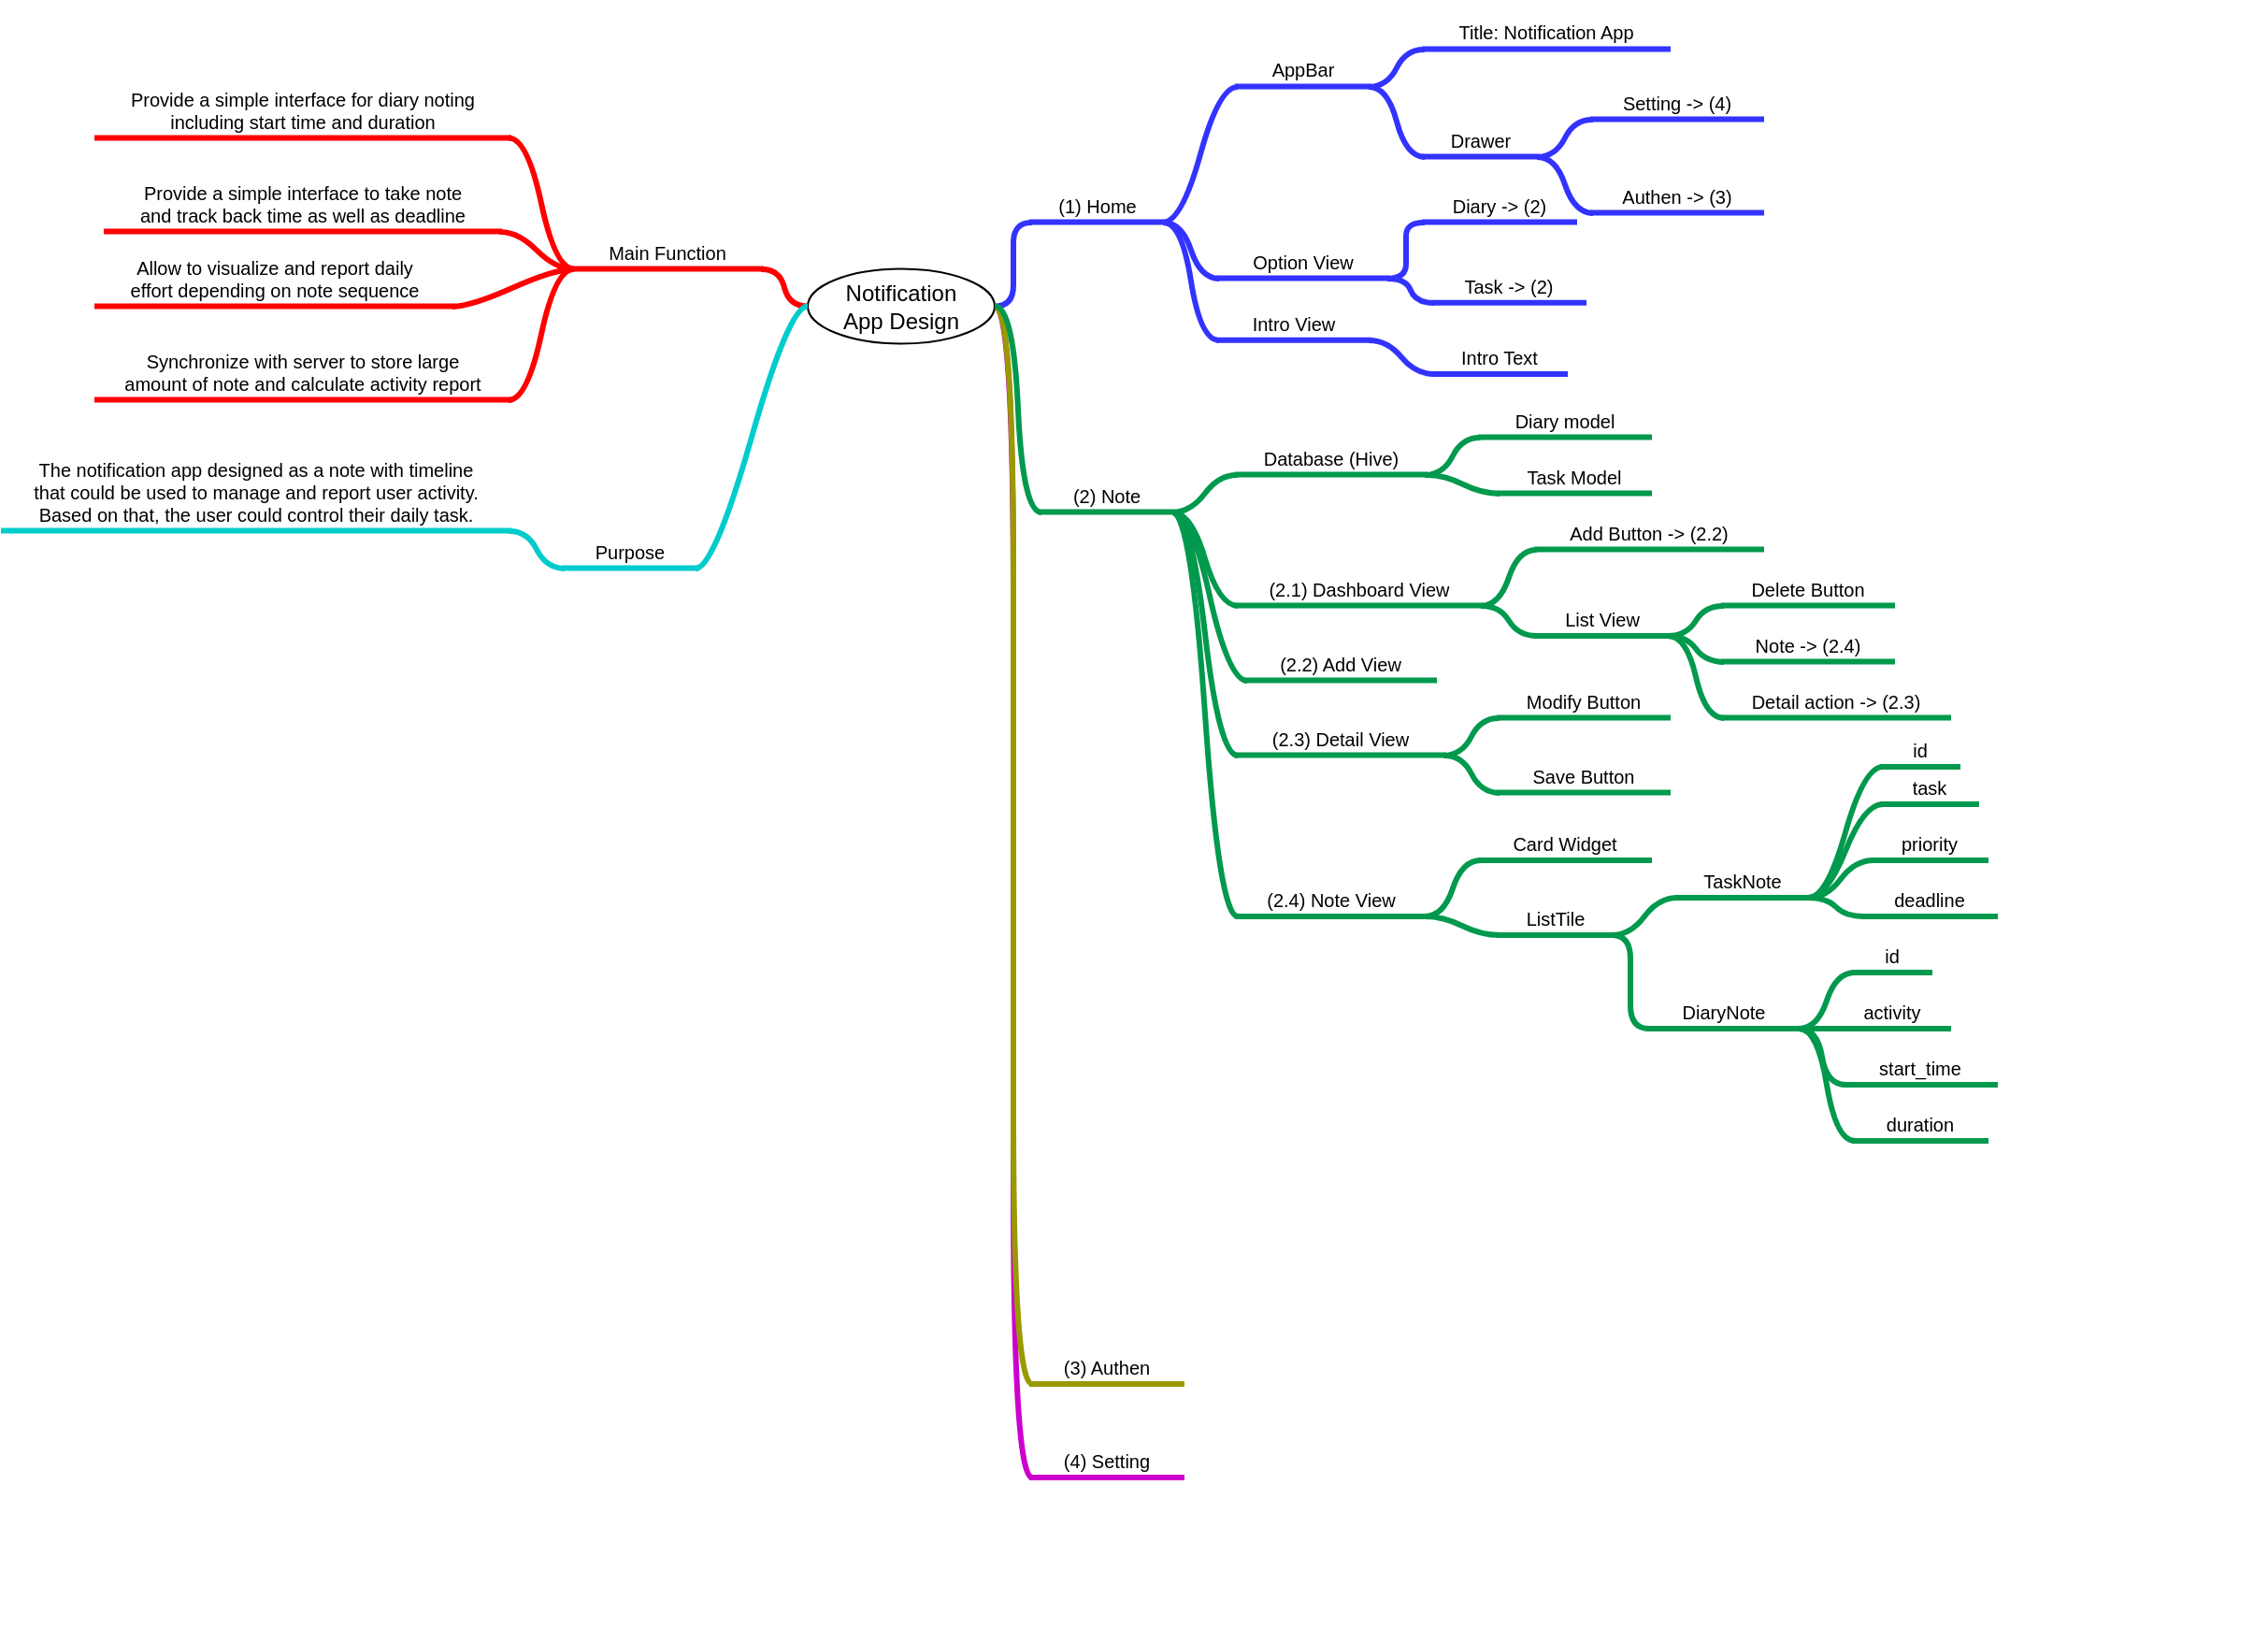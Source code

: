 <mxfile version="15.9.4" type="device"><diagram id="jafruEy2cWEynG47rGuz" name="Page-1"><mxGraphModel dx="1601" dy="419" grid="1" gridSize="10" guides="1" tooltips="1" connect="1" arrows="1" fold="1" page="1" pageScale="1" pageWidth="850" pageHeight="1100" math="0" shadow="0"><root><mxCell id="0"/><mxCell id="1" parent="0"/><mxCell id="6pMxNf5tVf57KtZsU197-1" value="" style="swimlane;startSize=0;horizontal=1;containerType=tree;strokeColor=none;" parent="1" vertex="1"><mxGeometry x="-30" y="140" width="1140" height="870" as="geometry"><mxRectangle x="-30" y="120" width="50" height="40" as="alternateBounds"/></mxGeometry></mxCell><mxCell id="6pMxNf5tVf57KtZsU197-5" value="" style="edgeStyle=entityRelationEdgeStyle;startArrow=none;endArrow=none;segment=10;curved=1;rounded=0;fillColor=#f8cecc;strokeColor=#FF0000;strokeWidth=3;" parent="6pMxNf5tVf57KtZsU197-1" source="6pMxNf5tVf57KtZsU197-6" target="6pMxNf5tVf57KtZsU197-10" edge="1"><mxGeometry relative="1" as="geometry"/></mxCell><mxCell id="6pMxNf5tVf57KtZsU197-6" value="&lt;div&gt;Notification&lt;/div&gt;&lt;div&gt;App Design&lt;br&gt;&lt;/div&gt;" style="ellipse;whiteSpace=wrap;html=1;align=center;treeFolding=1;treeMoving=1;newEdgeStyle={&quot;edgeStyle&quot;:&quot;entityRelationEdgeStyle&quot;,&quot;startArrow&quot;:&quot;none&quot;,&quot;endArrow&quot;:&quot;none&quot;,&quot;segment&quot;:10,&quot;curved&quot;:1};strokeWidth=1;" parent="6pMxNf5tVf57KtZsU197-1" vertex="1"><mxGeometry x="360" y="143.75" width="100" height="40" as="geometry"/></mxCell><mxCell id="6pMxNf5tVf57KtZsU197-10" value="Main Function" style="whiteSpace=wrap;html=1;shape=partialRectangle;top=0;left=0;bottom=1;right=0;points=[[0,1],[1,1]];align=center;verticalAlign=bottom;routingCenterY=0.5;snapToPoint=1;autosize=1;treeFolding=1;treeMoving=1;newEdgeStyle={&quot;edgeStyle&quot;:&quot;entityRelationEdgeStyle&quot;,&quot;startArrow&quot;:&quot;none&quot;,&quot;endArrow&quot;:&quot;none&quot;,&quot;segment&quot;:10,&quot;curved&quot;:1};strokeColor=#FF0000;strokeWidth=3;fontSize=10;" parent="6pMxNf5tVf57KtZsU197-1" vertex="1"><mxGeometry x="235" y="123.75" width="100" height="20" as="geometry"/></mxCell><mxCell id="6pMxNf5tVf57KtZsU197-17" value="&lt;div style=&quot;font-size: 10px;&quot;&gt;Provide a simple interface for diary noting&lt;/div&gt;&lt;div style=&quot;font-size: 10px;&quot;&gt;including start time and duration&lt;/div&gt;" style="whiteSpace=wrap;html=1;shape=partialRectangle;top=0;left=0;bottom=1;right=0;points=[[0,1],[1,1]];align=center;verticalAlign=bottom;routingCenterY=0.5;snapToPoint=1;recursiveResize=0;autosize=1;treeFolding=1;treeMoving=1;newEdgeStyle={&quot;edgeStyle&quot;:&quot;entityRelationEdgeStyle&quot;,&quot;startArrow&quot;:&quot;none&quot;,&quot;endArrow&quot;:&quot;none&quot;,&quot;segment&quot;:10,&quot;curved&quot;:1};direction=east;strokeColor=#FF0000;strokeWidth=3;fontSize=10;" parent="6pMxNf5tVf57KtZsU197-1" vertex="1"><mxGeometry x="-20" y="43.75" width="220" height="30" as="geometry"/></mxCell><mxCell id="6pMxNf5tVf57KtZsU197-18" value="" style="edgeStyle=entityRelationEdgeStyle;startArrow=none;endArrow=none;segment=10;curved=1;rounded=0;entryX=1;entryY=1;entryDx=0;entryDy=0;exitX=0;exitY=1;exitDx=0;exitDy=0;strokeColor=#FF0000;strokeWidth=3;fontSize=10;" parent="6pMxNf5tVf57KtZsU197-1" source="6pMxNf5tVf57KtZsU197-10" target="6pMxNf5tVf57KtZsU197-17" edge="1"><mxGeometry relative="1" as="geometry"><mxPoint x="95" y="113.75" as="sourcePoint"/></mxGeometry></mxCell><mxCell id="6pMxNf5tVf57KtZsU197-19" value="&lt;div style=&quot;font-size: 10px;&quot;&gt;Provide a simple interface to take note&lt;/div&gt;&lt;div style=&quot;font-size: 10px;&quot;&gt;and track back time as well as deadline&lt;br style=&quot;font-size: 10px;&quot;&gt;&lt;/div&gt;" style="whiteSpace=wrap;html=1;shape=partialRectangle;top=0;left=0;bottom=1;right=0;points=[[0,1],[1,1]];align=center;verticalAlign=bottom;routingCenterY=0.5;snapToPoint=1;recursiveResize=0;autosize=1;treeFolding=1;treeMoving=1;newEdgeStyle={&quot;edgeStyle&quot;:&quot;entityRelationEdgeStyle&quot;,&quot;startArrow&quot;:&quot;none&quot;,&quot;endArrow&quot;:&quot;none&quot;,&quot;segment&quot;:10,&quot;curved&quot;:1};direction=east;strokeColor=#FF0000;strokeWidth=3;fontSize=10;" parent="6pMxNf5tVf57KtZsU197-1" vertex="1"><mxGeometry x="-15" y="93.75" width="210" height="30" as="geometry"/></mxCell><mxCell id="6pMxNf5tVf57KtZsU197-21" value="" style="edgeStyle=entityRelationEdgeStyle;startArrow=none;endArrow=none;segment=10;curved=1;rounded=0;strokeColor=#FF0000;strokeWidth=3;fontSize=10;" parent="6pMxNf5tVf57KtZsU197-1" source="6pMxNf5tVf57KtZsU197-10" target="6pMxNf5tVf57KtZsU197-19" edge="1"><mxGeometry relative="1" as="geometry"><mxPoint x="246" y="149.75" as="sourcePoint"/><mxPoint x="215" y="103.75" as="targetPoint"/></mxGeometry></mxCell><mxCell id="6pMxNf5tVf57KtZsU197-26" value="&lt;div style=&quot;font-size: 10px;&quot;&gt;Allow to visualize and report daily&lt;/div&gt;&lt;div style=&quot;font-size: 10px;&quot;&gt;effort depending on note sequence&lt;/div&gt;" style="whiteSpace=wrap;html=1;shape=partialRectangle;top=0;left=0;bottom=1;right=0;points=[[0,1],[1,1]];align=center;verticalAlign=bottom;routingCenterY=0.5;snapToPoint=1;recursiveResize=0;autosize=1;treeFolding=1;treeMoving=1;newEdgeStyle={&quot;edgeStyle&quot;:&quot;entityRelationEdgeStyle&quot;,&quot;startArrow&quot;:&quot;none&quot;,&quot;endArrow&quot;:&quot;none&quot;,&quot;segment&quot;:10,&quot;curved&quot;:1};strokeColor=#FF0000;strokeWidth=3;fontSize=10;" parent="6pMxNf5tVf57KtZsU197-1" vertex="1"><mxGeometry x="-20" y="133.75" width="190" height="30" as="geometry"/></mxCell><mxCell id="6pMxNf5tVf57KtZsU197-27" value="" style="edgeStyle=entityRelationEdgeStyle;startArrow=none;endArrow=none;segment=10;curved=1;rounded=0;strokeColor=#FF0000;strokeWidth=3;fontSize=10;" parent="6pMxNf5tVf57KtZsU197-1" source="6pMxNf5tVf57KtZsU197-10" target="6pMxNf5tVf57KtZsU197-26" edge="1"><mxGeometry relative="1" as="geometry"><mxPoint x="-75" y="263.75" as="sourcePoint"/></mxGeometry></mxCell><mxCell id="6pMxNf5tVf57KtZsU197-28" value="&lt;div style=&quot;font-size: 10px;&quot;&gt;Synchronize with server to store large&lt;/div&gt;&lt;div style=&quot;font-size: 10px;&quot;&gt;amount of note and calculate activity report&lt;/div&gt;" style="whiteSpace=wrap;html=1;shape=partialRectangle;top=0;left=0;bottom=1;right=0;points=[[0,1],[1,1]];align=center;verticalAlign=bottom;routingCenterY=0.5;snapToPoint=1;recursiveResize=0;autosize=1;treeFolding=1;treeMoving=1;newEdgeStyle={&quot;edgeStyle&quot;:&quot;entityRelationEdgeStyle&quot;,&quot;startArrow&quot;:&quot;none&quot;,&quot;endArrow&quot;:&quot;none&quot;,&quot;segment&quot;:10,&quot;curved&quot;:1};strokeColor=#FF0000;strokeWidth=3;fontSize=10;" parent="6pMxNf5tVf57KtZsU197-1" vertex="1"><mxGeometry x="-20" y="183.75" width="220" height="30" as="geometry"/></mxCell><mxCell id="6pMxNf5tVf57KtZsU197-29" value="" style="edgeStyle=entityRelationEdgeStyle;startArrow=none;endArrow=none;segment=10;curved=1;rounded=0;strokeColor=#FF0000;strokeWidth=3;fontSize=10;" parent="6pMxNf5tVf57KtZsU197-1" source="6pMxNf5tVf57KtZsU197-10" target="6pMxNf5tVf57KtZsU197-28" edge="1"><mxGeometry relative="1" as="geometry"><mxPoint x="256" y="153.75" as="sourcePoint"/></mxGeometry></mxCell><mxCell id="6pMxNf5tVf57KtZsU197-30" value="Purpose" style="whiteSpace=wrap;html=1;shape=partialRectangle;top=0;left=0;bottom=1;right=0;points=[[0,1],[1,1]];fillColor=none;align=center;verticalAlign=bottom;routingCenterY=0.5;snapToPoint=1;recursiveResize=0;autosize=1;treeFolding=1;treeMoving=1;newEdgeStyle={&quot;edgeStyle&quot;:&quot;entityRelationEdgeStyle&quot;,&quot;startArrow&quot;:&quot;none&quot;,&quot;endArrow&quot;:&quot;none&quot;,&quot;segment&quot;:10,&quot;curved&quot;:1};fontSize=10;strokeColor=#00CCCC;strokeWidth=3;" parent="6pMxNf5tVf57KtZsU197-1" vertex="1"><mxGeometry x="230" y="283.75" width="70" height="20" as="geometry"/></mxCell><mxCell id="6pMxNf5tVf57KtZsU197-31" value="" style="edgeStyle=entityRelationEdgeStyle;startArrow=none;endArrow=none;segment=10;curved=1;rounded=0;fontSize=10;strokeColor=#00CCCC;strokeWidth=3;" parent="6pMxNf5tVf57KtZsU197-1" source="6pMxNf5tVf57KtZsU197-6" target="6pMxNf5tVf57KtZsU197-30" edge="1"><mxGeometry relative="1" as="geometry"><mxPoint x="195" y="283.75" as="sourcePoint"/></mxGeometry></mxCell><mxCell id="6pMxNf5tVf57KtZsU197-32" value="&lt;div&gt;The notification app designed as a note with timeline&lt;/div&gt;&lt;div&gt;that could be used to manage and report user activity.&lt;/div&gt;&lt;div&gt;Based on that, the user could control their daily task.&lt;/div&gt;" style="whiteSpace=wrap;html=1;shape=partialRectangle;top=0;left=0;bottom=1;right=0;points=[[0,1],[1,1]];fillColor=none;align=center;verticalAlign=bottom;routingCenterY=0.5;snapToPoint=1;recursiveResize=0;autosize=1;treeFolding=1;treeMoving=1;newEdgeStyle={&quot;edgeStyle&quot;:&quot;entityRelationEdgeStyle&quot;,&quot;startArrow&quot;:&quot;none&quot;,&quot;endArrow&quot;:&quot;none&quot;,&quot;segment&quot;:10,&quot;curved&quot;:1};fontSize=10;strokeColor=#00CCCC;strokeWidth=3;" parent="6pMxNf5tVf57KtZsU197-1" vertex="1"><mxGeometry x="-70" y="243.75" width="270" height="40" as="geometry"/></mxCell><mxCell id="6pMxNf5tVf57KtZsU197-33" value="" style="edgeStyle=entityRelationEdgeStyle;startArrow=none;endArrow=none;segment=10;curved=1;rounded=0;fontSize=10;strokeColor=#00CCCC;strokeWidth=3;" parent="6pMxNf5tVf57KtZsU197-1" source="6pMxNf5tVf57KtZsU197-30" target="6pMxNf5tVf57KtZsU197-32" edge="1"><mxGeometry relative="1" as="geometry"><mxPoint x="-10" y="303.75" as="sourcePoint"/></mxGeometry></mxCell><mxCell id="6pMxNf5tVf57KtZsU197-34" value="(1) Home" style="whiteSpace=wrap;html=1;shape=partialRectangle;top=0;left=0;bottom=1;right=0;points=[[0,1],[1,1]];fillColor=none;align=center;verticalAlign=bottom;routingCenterY=0.5;snapToPoint=1;recursiveResize=0;autosize=1;treeFolding=1;treeMoving=1;newEdgeStyle={&quot;edgeStyle&quot;:&quot;entityRelationEdgeStyle&quot;,&quot;startArrow&quot;:&quot;none&quot;,&quot;endArrow&quot;:&quot;none&quot;,&quot;segment&quot;:10,&quot;curved&quot;:1};fontSize=10;strokeColor=#3333FF;strokeWidth=3;" parent="6pMxNf5tVf57KtZsU197-1" vertex="1"><mxGeometry x="480" y="98.75" width="70" height="20" as="geometry"/></mxCell><mxCell id="6pMxNf5tVf57KtZsU197-35" value="" style="edgeStyle=entityRelationEdgeStyle;startArrow=none;endArrow=none;segment=10;curved=1;rounded=0;fontSize=10;strokeColor=#3333FF;strokeWidth=3;" parent="6pMxNf5tVf57KtZsU197-1" source="6pMxNf5tVf57KtZsU197-6" target="6pMxNf5tVf57KtZsU197-34" edge="1"><mxGeometry relative="1" as="geometry"><mxPoint x="490" y="143.75" as="sourcePoint"/></mxGeometry></mxCell><mxCell id="6pMxNf5tVf57KtZsU197-36" value="AppBar" style="whiteSpace=wrap;html=1;shape=partialRectangle;top=0;left=0;bottom=1;right=0;points=[[0,1],[1,1]];fillColor=none;align=center;verticalAlign=bottom;routingCenterY=0.5;snapToPoint=1;recursiveResize=0;autosize=1;treeFolding=1;treeMoving=1;newEdgeStyle={&quot;edgeStyle&quot;:&quot;entityRelationEdgeStyle&quot;,&quot;startArrow&quot;:&quot;none&quot;,&quot;endArrow&quot;:&quot;none&quot;,&quot;segment&quot;:10,&quot;curved&quot;:1};fontSize=10;strokeColor=#3333FF;strokeWidth=3;" parent="6pMxNf5tVf57KtZsU197-1" vertex="1"><mxGeometry x="590" y="26.25" width="70" height="20" as="geometry"/></mxCell><mxCell id="6pMxNf5tVf57KtZsU197-37" value="" style="edgeStyle=entityRelationEdgeStyle;startArrow=none;endArrow=none;segment=10;curved=1;rounded=0;fontSize=10;strokeColor=#3333FF;strokeWidth=3;" parent="6pMxNf5tVf57KtZsU197-1" source="6pMxNf5tVf57KtZsU197-34" target="6pMxNf5tVf57KtZsU197-36" edge="1"><mxGeometry relative="1" as="geometry"><mxPoint x="545" y="88.75" as="sourcePoint"/></mxGeometry></mxCell><mxCell id="6pMxNf5tVf57KtZsU197-38" value="Option View" style="whiteSpace=wrap;html=1;shape=partialRectangle;top=0;left=0;bottom=1;right=0;points=[[0,1],[1,1]];fillColor=none;align=center;verticalAlign=bottom;routingCenterY=0.5;snapToPoint=1;recursiveResize=0;autosize=1;treeFolding=1;treeMoving=1;newEdgeStyle={&quot;edgeStyle&quot;:&quot;entityRelationEdgeStyle&quot;,&quot;startArrow&quot;:&quot;none&quot;,&quot;endArrow&quot;:&quot;none&quot;,&quot;segment&quot;:10,&quot;curved&quot;:1};fontSize=10;strokeColor=#3333FF;strokeWidth=3;" parent="6pMxNf5tVf57KtZsU197-1" vertex="1"><mxGeometry x="580" y="128.75" width="90" height="20" as="geometry"/></mxCell><mxCell id="6pMxNf5tVf57KtZsU197-39" value="" style="edgeStyle=entityRelationEdgeStyle;startArrow=none;endArrow=none;segment=10;curved=1;rounded=0;fontSize=10;strokeColor=#3333FF;strokeWidth=3;" parent="6pMxNf5tVf57KtZsU197-1" source="6pMxNf5tVf57KtZsU197-34" target="6pMxNf5tVf57KtZsU197-38" edge="1"><mxGeometry relative="1" as="geometry"><mxPoint x="555" y="148.75" as="sourcePoint"/></mxGeometry></mxCell><mxCell id="6pMxNf5tVf57KtZsU197-40" value="Title: Notification App" style="whiteSpace=wrap;html=1;shape=partialRectangle;top=0;left=0;bottom=1;right=0;points=[[0,1],[1,1]];fillColor=none;align=center;verticalAlign=bottom;routingCenterY=0.5;snapToPoint=1;recursiveResize=0;autosize=1;treeFolding=1;treeMoving=1;newEdgeStyle={&quot;edgeStyle&quot;:&quot;entityRelationEdgeStyle&quot;,&quot;startArrow&quot;:&quot;none&quot;,&quot;endArrow&quot;:&quot;none&quot;,&quot;segment&quot;:10,&quot;curved&quot;:1};fontSize=10;strokeColor=#3333FF;strokeWidth=3;" parent="6pMxNf5tVf57KtZsU197-1" vertex="1"><mxGeometry x="690" y="6.25" width="130" height="20" as="geometry"/></mxCell><mxCell id="6pMxNf5tVf57KtZsU197-41" value="" style="edgeStyle=entityRelationEdgeStyle;startArrow=none;endArrow=none;segment=10;curved=1;rounded=0;fontSize=10;strokeColor=#3333FF;strokeWidth=3;" parent="6pMxNf5tVf57KtZsU197-1" source="6pMxNf5tVf57KtZsU197-36" target="6pMxNf5tVf57KtZsU197-40" edge="1"><mxGeometry relative="1" as="geometry"><mxPoint x="630" y="21.25" as="sourcePoint"/></mxGeometry></mxCell><mxCell id="6pMxNf5tVf57KtZsU197-42" value="Drawer" style="whiteSpace=wrap;html=1;shape=partialRectangle;top=0;left=0;bottom=1;right=0;points=[[0,1],[1,1]];fillColor=none;align=center;verticalAlign=bottom;routingCenterY=0.5;snapToPoint=1;recursiveResize=0;autosize=1;treeFolding=1;treeMoving=1;newEdgeStyle={&quot;edgeStyle&quot;:&quot;entityRelationEdgeStyle&quot;,&quot;startArrow&quot;:&quot;none&quot;,&quot;endArrow&quot;:&quot;none&quot;,&quot;segment&quot;:10,&quot;curved&quot;:1};fontSize=10;strokeColor=#3333FF;strokeWidth=3;" parent="6pMxNf5tVf57KtZsU197-1" vertex="1"><mxGeometry x="690" y="63.75" width="60" height="20" as="geometry"/></mxCell><mxCell id="6pMxNf5tVf57KtZsU197-43" value="" style="edgeStyle=entityRelationEdgeStyle;startArrow=none;endArrow=none;segment=10;curved=1;rounded=0;fontSize=10;strokeColor=#3333FF;strokeWidth=3;" parent="6pMxNf5tVf57KtZsU197-1" source="6pMxNf5tVf57KtZsU197-36" target="6pMxNf5tVf57KtZsU197-42" edge="1"><mxGeometry relative="1" as="geometry"><mxPoint x="700" y="101.25" as="sourcePoint"/></mxGeometry></mxCell><mxCell id="6pMxNf5tVf57KtZsU197-44" value="Setting -&amp;gt; (4)" style="whiteSpace=wrap;html=1;shape=partialRectangle;top=0;left=0;bottom=1;right=0;points=[[0,1],[1,1]];fillColor=none;align=center;verticalAlign=bottom;routingCenterY=0.5;snapToPoint=1;recursiveResize=0;autosize=1;treeFolding=1;treeMoving=1;newEdgeStyle={&quot;edgeStyle&quot;:&quot;entityRelationEdgeStyle&quot;,&quot;startArrow&quot;:&quot;none&quot;,&quot;endArrow&quot;:&quot;none&quot;,&quot;segment&quot;:10,&quot;curved&quot;:1};fontSize=10;strokeColor=#3333FF;strokeWidth=3;" parent="6pMxNf5tVf57KtZsU197-1" vertex="1"><mxGeometry x="780" y="43.75" width="90" height="20" as="geometry"/></mxCell><mxCell id="6pMxNf5tVf57KtZsU197-45" value="" style="edgeStyle=entityRelationEdgeStyle;startArrow=none;endArrow=none;segment=10;curved=1;rounded=0;fontSize=10;strokeColor=#3333FF;strokeWidth=3;" parent="6pMxNf5tVf57KtZsU197-1" source="6pMxNf5tVf57KtZsU197-42" target="6pMxNf5tVf57KtZsU197-44" edge="1"><mxGeometry relative="1" as="geometry"><mxPoint x="760" y="88.75" as="sourcePoint"/></mxGeometry></mxCell><mxCell id="6pMxNf5tVf57KtZsU197-46" value="Authen -&amp;gt; (3)" style="whiteSpace=wrap;html=1;shape=partialRectangle;top=0;left=0;bottom=1;right=0;points=[[0,1],[1,1]];fillColor=none;align=center;verticalAlign=bottom;routingCenterY=0.5;snapToPoint=1;recursiveResize=0;autosize=1;treeFolding=1;treeMoving=1;newEdgeStyle={&quot;edgeStyle&quot;:&quot;entityRelationEdgeStyle&quot;,&quot;startArrow&quot;:&quot;none&quot;,&quot;endArrow&quot;:&quot;none&quot;,&quot;segment&quot;:10,&quot;curved&quot;:1};fontSize=10;strokeColor=#3333FF;strokeWidth=3;" parent="6pMxNf5tVf57KtZsU197-1" vertex="1"><mxGeometry x="780" y="93.75" width="90" height="20" as="geometry"/></mxCell><mxCell id="6pMxNf5tVf57KtZsU197-47" value="" style="edgeStyle=entityRelationEdgeStyle;startArrow=none;endArrow=none;segment=10;curved=1;rounded=0;fontSize=10;strokeColor=#3333FF;strokeWidth=3;" parent="6pMxNf5tVf57KtZsU197-1" source="6pMxNf5tVf57KtZsU197-42" target="6pMxNf5tVf57KtZsU197-46" edge="1"><mxGeometry relative="1" as="geometry"><mxPoint x="740" y="143.75" as="sourcePoint"/></mxGeometry></mxCell><mxCell id="6pMxNf5tVf57KtZsU197-48" value="Diary -&amp;gt; (2)" style="whiteSpace=wrap;html=1;shape=partialRectangle;top=0;left=0;bottom=1;right=0;points=[[0,1],[1,1]];fillColor=none;align=center;verticalAlign=bottom;routingCenterY=0.5;snapToPoint=1;recursiveResize=0;autosize=1;treeFolding=1;treeMoving=1;newEdgeStyle={&quot;edgeStyle&quot;:&quot;entityRelationEdgeStyle&quot;,&quot;startArrow&quot;:&quot;none&quot;,&quot;endArrow&quot;:&quot;none&quot;,&quot;segment&quot;:10,&quot;curved&quot;:1};fontSize=10;strokeColor=#3333FF;strokeWidth=3;" parent="6pMxNf5tVf57KtZsU197-1" vertex="1"><mxGeometry x="690" y="98.75" width="80" height="20" as="geometry"/></mxCell><mxCell id="6pMxNf5tVf57KtZsU197-49" value="" style="edgeStyle=entityRelationEdgeStyle;startArrow=none;endArrow=none;segment=10;curved=1;rounded=0;fontSize=10;strokeColor=#3333FF;strokeWidth=3;" parent="6pMxNf5tVf57KtZsU197-1" source="6pMxNf5tVf57KtZsU197-38" target="6pMxNf5tVf57KtZsU197-48" edge="1"><mxGeometry relative="1" as="geometry"><mxPoint x="660" y="148.75" as="sourcePoint"/></mxGeometry></mxCell><mxCell id="6pMxNf5tVf57KtZsU197-50" value="Task -&amp;gt; (2)" style="whiteSpace=wrap;html=1;shape=partialRectangle;top=0;left=0;bottom=1;right=0;points=[[0,1],[1,1]];fillColor=none;align=center;verticalAlign=bottom;routingCenterY=0.5;snapToPoint=1;recursiveResize=0;autosize=1;treeFolding=1;treeMoving=1;newEdgeStyle={&quot;edgeStyle&quot;:&quot;entityRelationEdgeStyle&quot;,&quot;startArrow&quot;:&quot;none&quot;,&quot;endArrow&quot;:&quot;none&quot;,&quot;segment&quot;:10,&quot;curved&quot;:1};fontSize=10;strokeColor=#3333FF;strokeWidth=3;" parent="6pMxNf5tVf57KtZsU197-1" vertex="1"><mxGeometry x="695" y="141.88" width="80" height="20" as="geometry"/></mxCell><mxCell id="6pMxNf5tVf57KtZsU197-51" value="" style="edgeStyle=entityRelationEdgeStyle;startArrow=none;endArrow=none;segment=10;curved=1;rounded=0;fontSize=10;strokeColor=#3333FF;strokeWidth=3;" parent="6pMxNf5tVf57KtZsU197-1" source="6pMxNf5tVf57KtZsU197-38" target="6pMxNf5tVf57KtZsU197-50" edge="1"><mxGeometry relative="1" as="geometry"><mxPoint x="675" y="198.75" as="sourcePoint"/></mxGeometry></mxCell><mxCell id="6pMxNf5tVf57KtZsU197-52" value="(4) Setting" style="whiteSpace=wrap;html=1;shape=partialRectangle;top=0;left=0;bottom=1;right=0;points=[[0,1],[1,1]];fillColor=none;align=center;verticalAlign=bottom;routingCenterY=0.5;snapToPoint=1;recursiveResize=0;autosize=1;treeFolding=1;treeMoving=1;newEdgeStyle={&quot;edgeStyle&quot;:&quot;entityRelationEdgeStyle&quot;,&quot;startArrow&quot;:&quot;none&quot;,&quot;endArrow&quot;:&quot;none&quot;,&quot;segment&quot;:10,&quot;curved&quot;:1};fontSize=10;strokeColor=#CC00CC;strokeWidth=3;" parent="6pMxNf5tVf57KtZsU197-1" vertex="1"><mxGeometry x="480" y="770" width="80" height="20" as="geometry"/></mxCell><mxCell id="6pMxNf5tVf57KtZsU197-53" value="" style="edgeStyle=entityRelationEdgeStyle;startArrow=none;endArrow=none;segment=10;curved=1;rounded=0;fontSize=10;strokeColor=#CC00CC;strokeWidth=3;" parent="6pMxNf5tVf57KtZsU197-1" source="6pMxNf5tVf57KtZsU197-6" target="6pMxNf5tVf57KtZsU197-52" edge="1"><mxGeometry relative="1" as="geometry"><mxPoint x="470" y="333.75" as="sourcePoint"/></mxGeometry></mxCell><mxCell id="6pMxNf5tVf57KtZsU197-54" value="(3) Authen" style="whiteSpace=wrap;html=1;shape=partialRectangle;top=0;left=0;bottom=1;right=0;points=[[0,1],[1,1]];fillColor=none;align=center;verticalAlign=bottom;routingCenterY=0.5;snapToPoint=1;recursiveResize=0;autosize=1;treeFolding=1;treeMoving=1;newEdgeStyle={&quot;edgeStyle&quot;:&quot;entityRelationEdgeStyle&quot;,&quot;startArrow&quot;:&quot;none&quot;,&quot;endArrow&quot;:&quot;none&quot;,&quot;segment&quot;:10,&quot;curved&quot;:1};fontSize=10;strokeColor=#999900;strokeWidth=3;" parent="6pMxNf5tVf57KtZsU197-1" vertex="1"><mxGeometry x="480" y="720" width="80" height="20" as="geometry"/></mxCell><mxCell id="6pMxNf5tVf57KtZsU197-55" value="" style="edgeStyle=entityRelationEdgeStyle;startArrow=none;endArrow=none;segment=10;curved=1;rounded=0;fontSize=10;strokeColor=#999900;strokeWidth=3;" parent="6pMxNf5tVf57KtZsU197-1" source="6pMxNf5tVf57KtZsU197-6" target="6pMxNf5tVf57KtZsU197-54" edge="1"><mxGeometry relative="1" as="geometry"><mxPoint x="535" y="320" as="sourcePoint"/></mxGeometry></mxCell><mxCell id="6pMxNf5tVf57KtZsU197-56" value="(2) Note" style="whiteSpace=wrap;html=1;shape=partialRectangle;top=0;left=0;bottom=1;right=0;points=[[0,1],[1,1]];fillColor=none;align=center;verticalAlign=bottom;routingCenterY=0.5;snapToPoint=1;recursiveResize=0;autosize=1;treeFolding=1;treeMoving=1;newEdgeStyle={&quot;edgeStyle&quot;:&quot;entityRelationEdgeStyle&quot;,&quot;startArrow&quot;:&quot;none&quot;,&quot;endArrow&quot;:&quot;none&quot;,&quot;segment&quot;:10,&quot;curved&quot;:1};fontSize=10;strokeColor=#00994D;strokeWidth=3;" parent="6pMxNf5tVf57KtZsU197-1" vertex="1"><mxGeometry x="485" y="253.75" width="70" height="20" as="geometry"/></mxCell><mxCell id="6pMxNf5tVf57KtZsU197-57" value="" style="edgeStyle=entityRelationEdgeStyle;startArrow=none;endArrow=none;segment=10;curved=1;rounded=0;fontSize=10;strokeColor=#00994D;strokeWidth=3;" parent="6pMxNf5tVf57KtZsU197-1" source="6pMxNf5tVf57KtZsU197-6" target="6pMxNf5tVf57KtZsU197-56" edge="1"><mxGeometry relative="1" as="geometry"><mxPoint x="490" y="335" as="sourcePoint"/></mxGeometry></mxCell><mxCell id="WhH0aggbqYHI9GAnlsl5-1" value="Intro View" style="whiteSpace=wrap;html=1;shape=partialRectangle;top=0;left=0;bottom=1;right=0;points=[[0,1],[1,1]];fillColor=none;align=center;verticalAlign=bottom;routingCenterY=0.5;snapToPoint=1;recursiveResize=0;autosize=1;treeFolding=1;treeMoving=1;newEdgeStyle={&quot;edgeStyle&quot;:&quot;entityRelationEdgeStyle&quot;,&quot;startArrow&quot;:&quot;none&quot;,&quot;endArrow&quot;:&quot;none&quot;,&quot;segment&quot;:10,&quot;curved&quot;:1};strokeColor=#3333FF;strokeWidth=3;fontSize=10;" parent="6pMxNf5tVf57KtZsU197-1" vertex="1"><mxGeometry x="580" y="161.88" width="80" height="20" as="geometry"/></mxCell><mxCell id="WhH0aggbqYHI9GAnlsl5-2" value="" style="edgeStyle=entityRelationEdgeStyle;startArrow=none;endArrow=none;segment=10;curved=1;rounded=0;strokeColor=#3333FF;strokeWidth=3;" parent="6pMxNf5tVf57KtZsU197-1" source="6pMxNf5tVf57KtZsU197-34" target="WhH0aggbqYHI9GAnlsl5-1" edge="1"><mxGeometry relative="1" as="geometry"><mxPoint x="590" y="240" as="sourcePoint"/></mxGeometry></mxCell><mxCell id="WhH0aggbqYHI9GAnlsl5-3" value="Intro Text" style="whiteSpace=wrap;html=1;shape=partialRectangle;top=0;left=0;bottom=1;right=0;points=[[0,1],[1,1]];fillColor=none;align=center;verticalAlign=bottom;routingCenterY=0.5;snapToPoint=1;recursiveResize=0;autosize=1;treeFolding=1;treeMoving=1;newEdgeStyle={&quot;edgeStyle&quot;:&quot;entityRelationEdgeStyle&quot;,&quot;startArrow&quot;:&quot;none&quot;,&quot;endArrow&quot;:&quot;none&quot;,&quot;segment&quot;:10,&quot;curved&quot;:1};fontSize=10;strokeColor=#3333FF;strokeWidth=3;" parent="6pMxNf5tVf57KtZsU197-1" vertex="1"><mxGeometry x="695" y="180" width="70" height="20" as="geometry"/></mxCell><mxCell id="WhH0aggbqYHI9GAnlsl5-4" value="" style="edgeStyle=entityRelationEdgeStyle;startArrow=none;endArrow=none;segment=10;curved=1;rounded=0;fontSize=10;strokeColor=#3333FF;strokeWidth=3;" parent="6pMxNf5tVf57KtZsU197-1" source="WhH0aggbqYHI9GAnlsl5-1" target="WhH0aggbqYHI9GAnlsl5-3" edge="1"><mxGeometry relative="1" as="geometry"><mxPoint x="660" y="161.63" as="sourcePoint"/></mxGeometry></mxCell><mxCell id="WhH0aggbqYHI9GAnlsl5-5" value="Database (Hive)" style="whiteSpace=wrap;html=1;shape=partialRectangle;top=0;left=0;bottom=1;right=0;points=[[0,1],[1,1]];fillColor=none;align=center;verticalAlign=bottom;routingCenterY=0.5;snapToPoint=1;recursiveResize=0;autosize=1;treeFolding=1;treeMoving=1;newEdgeStyle={&quot;edgeStyle&quot;:&quot;entityRelationEdgeStyle&quot;,&quot;startArrow&quot;:&quot;none&quot;,&quot;endArrow&quot;:&quot;none&quot;,&quot;segment&quot;:10,&quot;curved&quot;:1};fontSize=10;strokeColor=#00994D;strokeWidth=3;" parent="6pMxNf5tVf57KtZsU197-1" vertex="1"><mxGeometry x="590" y="233.75" width="100" height="20" as="geometry"/></mxCell><mxCell id="WhH0aggbqYHI9GAnlsl5-6" value="" style="edgeStyle=entityRelationEdgeStyle;startArrow=none;endArrow=none;segment=10;curved=1;rounded=0;fontSize=10;strokeColor=#00994D;strokeWidth=3;" parent="6pMxNf5tVf57KtZsU197-1" source="6pMxNf5tVf57KtZsU197-56" target="WhH0aggbqYHI9GAnlsl5-5" edge="1"><mxGeometry relative="1" as="geometry"><mxPoint x="580" y="284" as="sourcePoint"/></mxGeometry></mxCell><mxCell id="WhH0aggbqYHI9GAnlsl5-7" value="Diary model" style="whiteSpace=wrap;html=1;shape=partialRectangle;top=0;left=0;bottom=1;right=0;points=[[0,1],[1,1]];fillColor=none;align=center;verticalAlign=bottom;routingCenterY=0.5;snapToPoint=1;recursiveResize=0;autosize=1;treeFolding=1;treeMoving=1;newEdgeStyle={&quot;edgeStyle&quot;:&quot;entityRelationEdgeStyle&quot;,&quot;startArrow&quot;:&quot;none&quot;,&quot;endArrow&quot;:&quot;none&quot;,&quot;segment&quot;:10,&quot;curved&quot;:1};fontSize=10;fontColor=#000000;strokeColor=#00994D;strokeWidth=3;" parent="6pMxNf5tVf57KtZsU197-1" vertex="1"><mxGeometry x="720" y="213.75" width="90" height="20" as="geometry"/></mxCell><mxCell id="WhH0aggbqYHI9GAnlsl5-8" value="" style="edgeStyle=entityRelationEdgeStyle;startArrow=none;endArrow=none;segment=10;curved=1;rounded=0;fontSize=10;fontColor=#00994D;strokeColor=#00994D;strokeWidth=3;" parent="6pMxNf5tVf57KtZsU197-1" source="WhH0aggbqYHI9GAnlsl5-5" target="WhH0aggbqYHI9GAnlsl5-7" edge="1"><mxGeometry relative="1" as="geometry"><mxPoint x="680" y="264" as="sourcePoint"/></mxGeometry></mxCell><mxCell id="WhH0aggbqYHI9GAnlsl5-9" value="Task Model" style="whiteSpace=wrap;html=1;shape=partialRectangle;top=0;left=0;bottom=1;right=0;points=[[0,1],[1,1]];fillColor=none;align=center;verticalAlign=bottom;routingCenterY=0.5;snapToPoint=1;recursiveResize=0;autosize=1;treeFolding=1;treeMoving=1;newEdgeStyle={&quot;edgeStyle&quot;:&quot;entityRelationEdgeStyle&quot;,&quot;startArrow&quot;:&quot;none&quot;,&quot;endArrow&quot;:&quot;none&quot;,&quot;segment&quot;:10,&quot;curved&quot;:1};fontSize=10;fontColor=#000000;strokeColor=#00994D;strokeWidth=3;" parent="6pMxNf5tVf57KtZsU197-1" vertex="1"><mxGeometry x="730" y="243.75" width="80" height="20" as="geometry"/></mxCell><mxCell id="WhH0aggbqYHI9GAnlsl5-10" value="" style="edgeStyle=entityRelationEdgeStyle;startArrow=none;endArrow=none;segment=10;curved=1;rounded=0;fontSize=10;fontColor=#000000;strokeColor=#00994D;strokeWidth=3;" parent="6pMxNf5tVf57KtZsU197-1" source="WhH0aggbqYHI9GAnlsl5-5" target="WhH0aggbqYHI9GAnlsl5-9" edge="1"><mxGeometry relative="1" as="geometry"><mxPoint x="675" y="314" as="sourcePoint"/></mxGeometry></mxCell><mxCell id="WhH0aggbqYHI9GAnlsl5-11" value="(2.1) Dashboard View" style="whiteSpace=wrap;html=1;shape=partialRectangle;top=0;left=0;bottom=1;right=0;points=[[0,1],[1,1]];fillColor=none;align=center;verticalAlign=bottom;routingCenterY=0.5;snapToPoint=1;recursiveResize=0;autosize=1;treeFolding=1;treeMoving=1;newEdgeStyle={&quot;edgeStyle&quot;:&quot;entityRelationEdgeStyle&quot;,&quot;startArrow&quot;:&quot;none&quot;,&quot;endArrow&quot;:&quot;none&quot;,&quot;segment&quot;:10,&quot;curved&quot;:1};fontSize=10;fontColor=#000000;strokeColor=#00994D;strokeWidth=3;" parent="6pMxNf5tVf57KtZsU197-1" vertex="1"><mxGeometry x="590" y="303.75" width="130" height="20" as="geometry"/></mxCell><mxCell id="WhH0aggbqYHI9GAnlsl5-12" value="" style="edgeStyle=entityRelationEdgeStyle;startArrow=none;endArrow=none;segment=10;curved=1;rounded=0;fontSize=10;fontColor=#000000;strokeColor=#00994D;strokeWidth=3;" parent="6pMxNf5tVf57KtZsU197-1" source="6pMxNf5tVf57KtZsU197-56" target="WhH0aggbqYHI9GAnlsl5-11" edge="1"><mxGeometry relative="1" as="geometry"><mxPoint x="580" y="335" as="sourcePoint"/></mxGeometry></mxCell><mxCell id="WhH0aggbqYHI9GAnlsl5-13" value="Add Button -&amp;gt; (2.2)" style="whiteSpace=wrap;html=1;shape=partialRectangle;top=0;left=0;bottom=1;right=0;points=[[0,1],[1,1]];fillColor=none;align=center;verticalAlign=bottom;routingCenterY=0.5;snapToPoint=1;recursiveResize=0;autosize=1;treeFolding=1;treeMoving=1;newEdgeStyle={&quot;edgeStyle&quot;:&quot;entityRelationEdgeStyle&quot;,&quot;startArrow&quot;:&quot;none&quot;,&quot;endArrow&quot;:&quot;none&quot;,&quot;segment&quot;:10,&quot;curved&quot;:1};fontSize=10;fontColor=#000000;strokeColor=#00994D;strokeWidth=3;" parent="6pMxNf5tVf57KtZsU197-1" vertex="1"><mxGeometry x="750" y="273.75" width="120" height="20" as="geometry"/></mxCell><mxCell id="WhH0aggbqYHI9GAnlsl5-14" value="" style="edgeStyle=entityRelationEdgeStyle;startArrow=none;endArrow=none;segment=10;curved=1;rounded=0;fontSize=10;fontColor=#000000;strokeColor=#00994D;strokeWidth=3;" parent="6pMxNf5tVf57KtZsU197-1" source="WhH0aggbqYHI9GAnlsl5-11" target="WhH0aggbqYHI9GAnlsl5-13" edge="1"><mxGeometry relative="1" as="geometry"><mxPoint x="710" y="324" as="sourcePoint"/></mxGeometry></mxCell><mxCell id="WhH0aggbqYHI9GAnlsl5-15" value="Delete Button" style="whiteSpace=wrap;html=1;shape=partialRectangle;top=0;left=0;bottom=1;right=0;points=[[0,1],[1,1]];fillColor=none;align=center;verticalAlign=bottom;routingCenterY=0.5;snapToPoint=1;recursiveResize=0;autosize=1;treeFolding=1;treeMoving=1;newEdgeStyle={&quot;edgeStyle&quot;:&quot;entityRelationEdgeStyle&quot;,&quot;startArrow&quot;:&quot;none&quot;,&quot;endArrow&quot;:&quot;none&quot;,&quot;segment&quot;:10,&quot;curved&quot;:1};fontSize=10;fontColor=#000000;strokeColor=#00994D;strokeWidth=3;" parent="6pMxNf5tVf57KtZsU197-1" vertex="1"><mxGeometry x="850" y="303.75" width="90" height="20" as="geometry"/></mxCell><mxCell id="WhH0aggbqYHI9GAnlsl5-16" value="" style="edgeStyle=entityRelationEdgeStyle;startArrow=none;endArrow=none;segment=10;curved=1;rounded=0;fontSize=10;fontColor=#000000;strokeColor=#00994D;strokeWidth=3;" parent="6pMxNf5tVf57KtZsU197-1" source="WhH0aggbqYHI9GAnlsl5-21" target="WhH0aggbqYHI9GAnlsl5-15" edge="1"><mxGeometry relative="1" as="geometry"><mxPoint x="730" y="380" as="sourcePoint"/></mxGeometry></mxCell><mxCell id="WhH0aggbqYHI9GAnlsl5-17" value="&lt;div&gt;(2.2) Add View&lt;/div&gt;" style="whiteSpace=wrap;html=1;shape=partialRectangle;top=0;left=0;bottom=1;right=0;points=[[0,1],[1,1]];fillColor=none;align=center;verticalAlign=bottom;routingCenterY=0.5;snapToPoint=1;recursiveResize=0;autosize=1;treeFolding=1;treeMoving=1;newEdgeStyle={&quot;edgeStyle&quot;:&quot;entityRelationEdgeStyle&quot;,&quot;startArrow&quot;:&quot;none&quot;,&quot;endArrow&quot;:&quot;none&quot;,&quot;segment&quot;:10,&quot;curved&quot;:1};fontSize=10;fontColor=#000000;strokeColor=#00994D;strokeWidth=3;" parent="6pMxNf5tVf57KtZsU197-1" vertex="1"><mxGeometry x="595" y="343.75" width="100" height="20" as="geometry"/></mxCell><mxCell id="WhH0aggbqYHI9GAnlsl5-18" value="" style="edgeStyle=entityRelationEdgeStyle;startArrow=none;endArrow=none;segment=10;curved=1;rounded=0;fontSize=10;fontColor=#000000;strokeColor=#00994D;strokeWidth=3;" parent="6pMxNf5tVf57KtZsU197-1" source="6pMxNf5tVf57KtZsU197-56" target="WhH0aggbqYHI9GAnlsl5-17" edge="1"><mxGeometry relative="1" as="geometry"><mxPoint x="550" y="390" as="sourcePoint"/></mxGeometry></mxCell><mxCell id="WhH0aggbqYHI9GAnlsl5-21" value="List View" style="whiteSpace=wrap;html=1;shape=partialRectangle;top=0;left=0;bottom=1;right=0;points=[[0,1],[1,1]];fillColor=none;align=center;verticalAlign=bottom;routingCenterY=0.5;snapToPoint=1;recursiveResize=0;autosize=1;treeFolding=1;treeMoving=1;newEdgeStyle={&quot;edgeStyle&quot;:&quot;entityRelationEdgeStyle&quot;,&quot;startArrow&quot;:&quot;none&quot;,&quot;endArrow&quot;:&quot;none&quot;,&quot;segment&quot;:10,&quot;curved&quot;:1};fontSize=10;fontColor=#000000;strokeColor=#00994D;strokeWidth=3;" parent="6pMxNf5tVf57KtZsU197-1" vertex="1"><mxGeometry x="750" y="320" width="70" height="20" as="geometry"/></mxCell><mxCell id="WhH0aggbqYHI9GAnlsl5-22" value="" style="edgeStyle=entityRelationEdgeStyle;startArrow=none;endArrow=none;segment=10;curved=1;rounded=0;fontSize=10;fontColor=#000000;strokeColor=#00994D;strokeWidth=3;" parent="6pMxNf5tVf57KtZsU197-1" source="WhH0aggbqYHI9GAnlsl5-11" target="WhH0aggbqYHI9GAnlsl5-21" edge="1"><mxGeometry relative="1" as="geometry"><mxPoint x="720" y="337.13" as="sourcePoint"/></mxGeometry></mxCell><mxCell id="WhH0aggbqYHI9GAnlsl5-27" value="" style="edgeStyle=entityRelationEdgeStyle;startArrow=none;endArrow=none;segment=10;curved=1;rounded=0;fontSize=10;fontColor=#000000;strokeColor=#00994D;strokeWidth=3;" parent="6pMxNf5tVf57KtZsU197-1" source="WhH0aggbqYHI9GAnlsl5-21" target="WhH0aggbqYHI9GAnlsl5-28" edge="1"><mxGeometry relative="1" as="geometry"><mxPoint x="790" y="480" as="sourcePoint"/></mxGeometry></mxCell><mxCell id="WhH0aggbqYHI9GAnlsl5-28" value="Note -&amp;gt; (2.4)" style="whiteSpace=wrap;html=1;shape=partialRectangle;top=0;left=0;bottom=1;right=0;points=[[0,1],[1,1]];fillColor=none;align=center;verticalAlign=bottom;routingCenterY=0.5;snapToPoint=1;recursiveResize=0;autosize=1;treeFolding=1;treeMoving=1;newEdgeStyle={&quot;edgeStyle&quot;:&quot;entityRelationEdgeStyle&quot;,&quot;startArrow&quot;:&quot;none&quot;,&quot;endArrow&quot;:&quot;none&quot;,&quot;segment&quot;:10,&quot;curved&quot;:1};fontSize=10;fontColor=#000000;strokeColor=#00994D;strokeWidth=3;" parent="6pMxNf5tVf57KtZsU197-1" vertex="1"><mxGeometry x="850" y="333.75" width="90" height="20" as="geometry"/></mxCell><mxCell id="WhH0aggbqYHI9GAnlsl5-29" value="" style="edgeStyle=entityRelationEdgeStyle;startArrow=none;endArrow=none;segment=10;curved=1;rounded=0;fontSize=10;fontColor=#000000;strokeColor=#00994D;strokeWidth=3;" parent="6pMxNf5tVf57KtZsU197-1" source="WhH0aggbqYHI9GAnlsl5-21" target="WhH0aggbqYHI9GAnlsl5-30" edge="1"><mxGeometry relative="1" as="geometry"><mxPoint x="790" y="480" as="sourcePoint"/></mxGeometry></mxCell><mxCell id="WhH0aggbqYHI9GAnlsl5-30" value="Detail action -&amp;gt; (2.3)" style="whiteSpace=wrap;html=1;shape=partialRectangle;top=0;left=0;bottom=1;right=0;points=[[0,1],[1,1]];fillColor=none;align=center;verticalAlign=bottom;routingCenterY=0.5;snapToPoint=1;recursiveResize=0;autosize=1;treeFolding=1;treeMoving=1;newEdgeStyle={&quot;edgeStyle&quot;:&quot;entityRelationEdgeStyle&quot;,&quot;startArrow&quot;:&quot;none&quot;,&quot;endArrow&quot;:&quot;none&quot;,&quot;segment&quot;:10,&quot;curved&quot;:1};fontSize=10;fontColor=#000000;strokeColor=#00994D;strokeWidth=3;" parent="6pMxNf5tVf57KtZsU197-1" vertex="1"><mxGeometry x="850" y="363.75" width="120" height="20" as="geometry"/></mxCell><mxCell id="WhH0aggbqYHI9GAnlsl5-31" value="" style="edgeStyle=entityRelationEdgeStyle;startArrow=none;endArrow=none;segment=10;curved=1;rounded=0;fontSize=10;fontColor=#000000;strokeColor=#00994D;strokeWidth=3;" parent="6pMxNf5tVf57KtZsU197-1" source="6pMxNf5tVf57KtZsU197-56" target="WhH0aggbqYHI9GAnlsl5-32" edge="1"><mxGeometry relative="1" as="geometry"><mxPoint x="525" y="414" as="sourcePoint"/></mxGeometry></mxCell><mxCell id="WhH0aggbqYHI9GAnlsl5-32" value="&lt;div&gt;(2.3) Detail View&lt;br&gt;&lt;/div&gt;" style="whiteSpace=wrap;html=1;shape=partialRectangle;top=0;left=0;bottom=1;right=0;points=[[0,1],[1,1]];fillColor=none;align=center;verticalAlign=bottom;routingCenterY=0.5;snapToPoint=1;recursiveResize=0;autosize=1;treeFolding=1;treeMoving=1;newEdgeStyle={&quot;edgeStyle&quot;:&quot;entityRelationEdgeStyle&quot;,&quot;startArrow&quot;:&quot;none&quot;,&quot;endArrow&quot;:&quot;none&quot;,&quot;segment&quot;:10,&quot;curved&quot;:1};fontSize=10;fontColor=#000000;strokeColor=#00994D;strokeWidth=3;" parent="6pMxNf5tVf57KtZsU197-1" vertex="1"><mxGeometry x="590" y="383.75" width="110" height="20" as="geometry"/></mxCell><mxCell id="WhH0aggbqYHI9GAnlsl5-33" value="" style="edgeStyle=entityRelationEdgeStyle;startArrow=none;endArrow=none;segment=10;curved=1;rounded=0;fontSize=10;fontColor=#000000;strokeColor=#00994D;strokeWidth=3;" parent="6pMxNf5tVf57KtZsU197-1" source="WhH0aggbqYHI9GAnlsl5-32" target="WhH0aggbqYHI9GAnlsl5-34" edge="1"><mxGeometry relative="1" as="geometry"><mxPoint x="530" y="397.75" as="sourcePoint"/></mxGeometry></mxCell><mxCell id="WhH0aggbqYHI9GAnlsl5-34" value="Modify Button" style="whiteSpace=wrap;html=1;shape=partialRectangle;top=0;left=0;bottom=1;right=0;points=[[0,1],[1,1]];fillColor=none;align=center;verticalAlign=bottom;routingCenterY=0.5;snapToPoint=1;recursiveResize=0;autosize=1;treeFolding=1;treeMoving=1;newEdgeStyle={&quot;edgeStyle&quot;:&quot;entityRelationEdgeStyle&quot;,&quot;startArrow&quot;:&quot;none&quot;,&quot;endArrow&quot;:&quot;none&quot;,&quot;segment&quot;:10,&quot;curved&quot;:1};fontSize=10;fontColor=#000000;strokeColor=#00994D;strokeWidth=3;" parent="6pMxNf5tVf57KtZsU197-1" vertex="1"><mxGeometry x="730" y="363.75" width="90" height="20" as="geometry"/></mxCell><mxCell id="WhH0aggbqYHI9GAnlsl5-35" value="" style="edgeStyle=entityRelationEdgeStyle;startArrow=none;endArrow=none;segment=10;curved=1;rounded=0;fontSize=10;fontColor=#000000;strokeColor=#00994D;strokeWidth=3;" parent="6pMxNf5tVf57KtZsU197-1" source="WhH0aggbqYHI9GAnlsl5-32" target="WhH0aggbqYHI9GAnlsl5-36" edge="1"><mxGeometry relative="1" as="geometry"><mxPoint x="670" y="543.75" as="sourcePoint"/></mxGeometry></mxCell><mxCell id="WhH0aggbqYHI9GAnlsl5-36" value="Save Button" style="whiteSpace=wrap;html=1;shape=partialRectangle;top=0;left=0;bottom=1;right=0;points=[[0,1],[1,1]];fillColor=none;align=center;verticalAlign=bottom;routingCenterY=0.5;snapToPoint=1;recursiveResize=0;autosize=1;treeFolding=1;treeMoving=1;newEdgeStyle={&quot;edgeStyle&quot;:&quot;entityRelationEdgeStyle&quot;,&quot;startArrow&quot;:&quot;none&quot;,&quot;endArrow&quot;:&quot;none&quot;,&quot;segment&quot;:10,&quot;curved&quot;:1};fontSize=10;fontColor=#000000;strokeColor=#00994D;strokeWidth=3;" parent="6pMxNf5tVf57KtZsU197-1" vertex="1"><mxGeometry x="730" y="403.75" width="90" height="20" as="geometry"/></mxCell><mxCell id="w9rhzorKqHqxpnlbYyuu-1" value="" style="edgeStyle=entityRelationEdgeStyle;startArrow=none;endArrow=none;segment=10;curved=1;rounded=0;fontSize=10;fontColor=#000000;strokeColor=#00994D;strokeWidth=3;" edge="1" target="w9rhzorKqHqxpnlbYyuu-2" source="6pMxNf5tVf57KtZsU197-56" parent="6pMxNf5tVf57KtZsU197-1"><mxGeometry relative="1" as="geometry"><mxPoint x="525" y="414" as="sourcePoint"/></mxGeometry></mxCell><mxCell id="w9rhzorKqHqxpnlbYyuu-2" value="&lt;div&gt;(2.4) Note View&lt;br&gt;&lt;/div&gt;" style="whiteSpace=wrap;html=1;shape=partialRectangle;top=0;left=0;bottom=1;right=0;points=[[0,1],[1,1]];fillColor=none;align=center;verticalAlign=bottom;routingCenterY=0.5;snapToPoint=1;recursiveResize=0;autosize=1;treeFolding=1;treeMoving=1;newEdgeStyle={&quot;edgeStyle&quot;:&quot;entityRelationEdgeStyle&quot;,&quot;startArrow&quot;:&quot;none&quot;,&quot;endArrow&quot;:&quot;none&quot;,&quot;segment&quot;:10,&quot;curved&quot;:1};fontSize=10;fontColor=#000000;strokeColor=#00994D;strokeWidth=3;" vertex="1" parent="6pMxNf5tVf57KtZsU197-1"><mxGeometry x="590" y="470" width="100" height="20" as="geometry"/></mxCell><mxCell id="w9rhzorKqHqxpnlbYyuu-5" value="" style="edgeStyle=entityRelationEdgeStyle;startArrow=none;endArrow=none;segment=10;curved=1;rounded=0;fontSize=10;fontColor=#000000;strokeColor=#00994D;strokeWidth=3;" edge="1" target="w9rhzorKqHqxpnlbYyuu-6" source="w9rhzorKqHqxpnlbYyuu-2" parent="6pMxNf5tVf57KtZsU197-1"><mxGeometry relative="1" as="geometry"><mxPoint x="525" y="414" as="sourcePoint"/></mxGeometry></mxCell><mxCell id="w9rhzorKqHqxpnlbYyuu-6" value="Card Widget" style="whiteSpace=wrap;html=1;shape=partialRectangle;top=0;left=0;bottom=1;right=0;points=[[0,1],[1,1]];fillColor=none;align=center;verticalAlign=bottom;routingCenterY=0.5;snapToPoint=1;recursiveResize=0;autosize=1;treeFolding=1;treeMoving=1;newEdgeStyle={&quot;edgeStyle&quot;:&quot;entityRelationEdgeStyle&quot;,&quot;startArrow&quot;:&quot;none&quot;,&quot;endArrow&quot;:&quot;none&quot;,&quot;segment&quot;:10,&quot;curved&quot;:1};fontSize=10;fontColor=#000000;strokeColor=#00994D;strokeWidth=3;" vertex="1" parent="6pMxNf5tVf57KtZsU197-1"><mxGeometry x="720" y="440" width="90" height="20" as="geometry"/></mxCell><mxCell id="w9rhzorKqHqxpnlbYyuu-7" value="" style="edgeStyle=entityRelationEdgeStyle;startArrow=none;endArrow=none;segment=10;curved=1;rounded=0;fontSize=10;fontColor=#000000;strokeColor=#00994D;strokeWidth=3;" edge="1" target="w9rhzorKqHqxpnlbYyuu-8" source="w9rhzorKqHqxpnlbYyuu-2" parent="6pMxNf5tVf57KtZsU197-1"><mxGeometry relative="1" as="geometry"><mxPoint x="660" y="630" as="sourcePoint"/></mxGeometry></mxCell><mxCell id="w9rhzorKqHqxpnlbYyuu-8" value="ListTile" style="whiteSpace=wrap;html=1;shape=partialRectangle;top=0;left=0;bottom=1;right=0;points=[[0,1],[1,1]];fillColor=none;align=center;verticalAlign=bottom;routingCenterY=0.5;snapToPoint=1;recursiveResize=0;autosize=1;treeFolding=1;treeMoving=1;newEdgeStyle={&quot;edgeStyle&quot;:&quot;entityRelationEdgeStyle&quot;,&quot;startArrow&quot;:&quot;none&quot;,&quot;endArrow&quot;:&quot;none&quot;,&quot;segment&quot;:10,&quot;curved&quot;:1};fontSize=10;fontColor=#000000;strokeColor=#00994D;strokeWidth=3;" vertex="1" parent="6pMxNf5tVf57KtZsU197-1"><mxGeometry x="730" y="480" width="60" height="20" as="geometry"/></mxCell><mxCell id="w9rhzorKqHqxpnlbYyuu-9" value="" style="edgeStyle=entityRelationEdgeStyle;startArrow=none;endArrow=none;segment=10;curved=1;rounded=0;fontSize=10;fontColor=#000000;strokeColor=#00994D;strokeWidth=3;" edge="1" target="w9rhzorKqHqxpnlbYyuu-10" source="w9rhzorKqHqxpnlbYyuu-8" parent="6pMxNf5tVf57KtZsU197-1"><mxGeometry relative="1" as="geometry"><mxPoint x="660" y="630" as="sourcePoint"/></mxGeometry></mxCell><mxCell id="w9rhzorKqHqxpnlbYyuu-10" value="TaskNote" style="whiteSpace=wrap;html=1;shape=partialRectangle;top=0;left=0;bottom=1;right=0;points=[[0,1],[1,1]];fillColor=none;align=center;verticalAlign=bottom;routingCenterY=0.5;snapToPoint=1;recursiveResize=0;autosize=1;treeFolding=1;treeMoving=1;newEdgeStyle={&quot;edgeStyle&quot;:&quot;entityRelationEdgeStyle&quot;,&quot;startArrow&quot;:&quot;none&quot;,&quot;endArrow&quot;:&quot;none&quot;,&quot;segment&quot;:10,&quot;curved&quot;:1};fontSize=10;fontColor=#000000;strokeColor=#00994D;strokeWidth=3;" vertex="1" parent="6pMxNf5tVf57KtZsU197-1"><mxGeometry x="825" y="460" width="70" height="20" as="geometry"/></mxCell><mxCell id="w9rhzorKqHqxpnlbYyuu-11" value="" style="edgeStyle=entityRelationEdgeStyle;startArrow=none;endArrow=none;segment=10;curved=1;rounded=0;fontSize=10;fontColor=#000000;strokeColor=#00994D;strokeWidth=3;" edge="1" target="w9rhzorKqHqxpnlbYyuu-12" source="w9rhzorKqHqxpnlbYyuu-8" parent="6pMxNf5tVf57KtZsU197-1"><mxGeometry relative="1" as="geometry"><mxPoint x="760" y="640" as="sourcePoint"/></mxGeometry></mxCell><mxCell id="w9rhzorKqHqxpnlbYyuu-12" value="DiaryNote" style="whiteSpace=wrap;html=1;shape=partialRectangle;top=0;left=0;bottom=1;right=0;points=[[0,1],[1,1]];fillColor=none;align=center;verticalAlign=bottom;routingCenterY=0.5;snapToPoint=1;recursiveResize=0;autosize=1;treeFolding=1;treeMoving=1;newEdgeStyle={&quot;edgeStyle&quot;:&quot;entityRelationEdgeStyle&quot;,&quot;startArrow&quot;:&quot;none&quot;,&quot;endArrow&quot;:&quot;none&quot;,&quot;segment&quot;:10,&quot;curved&quot;:1};fontSize=10;fontColor=#000000;strokeColor=#00994D;strokeWidth=3;" vertex="1" parent="6pMxNf5tVf57KtZsU197-1"><mxGeometry x="810" y="530" width="80" height="20" as="geometry"/></mxCell><mxCell id="w9rhzorKqHqxpnlbYyuu-13" value="" style="edgeStyle=entityRelationEdgeStyle;startArrow=none;endArrow=none;segment=10;curved=1;rounded=0;fontSize=10;fontColor=#000000;strokeColor=#00994D;strokeWidth=3;" edge="1" target="w9rhzorKqHqxpnlbYyuu-14" source="w9rhzorKqHqxpnlbYyuu-10" parent="6pMxNf5tVf57KtZsU197-1"><mxGeometry relative="1" as="geometry"><mxPoint x="760" y="640" as="sourcePoint"/></mxGeometry></mxCell><mxCell id="w9rhzorKqHqxpnlbYyuu-14" value="id" style="whiteSpace=wrap;html=1;shape=partialRectangle;top=0;left=0;bottom=1;right=0;points=[[0,1],[1,1]];fillColor=none;align=center;verticalAlign=bottom;routingCenterY=0.5;snapToPoint=1;recursiveResize=0;autosize=1;treeFolding=1;treeMoving=1;newEdgeStyle={&quot;edgeStyle&quot;:&quot;entityRelationEdgeStyle&quot;,&quot;startArrow&quot;:&quot;none&quot;,&quot;endArrow&quot;:&quot;none&quot;,&quot;segment&quot;:10,&quot;curved&quot;:1};fontSize=10;fontColor=#000000;strokeColor=#00994D;strokeWidth=3;" vertex="1" parent="6pMxNf5tVf57KtZsU197-1"><mxGeometry x="935" y="390" width="40" height="20" as="geometry"/></mxCell><mxCell id="w9rhzorKqHqxpnlbYyuu-15" value="" style="edgeStyle=entityRelationEdgeStyle;startArrow=none;endArrow=none;segment=10;curved=1;rounded=0;fontSize=10;fontColor=#000000;strokeColor=#00994D;strokeWidth=3;" edge="1" target="w9rhzorKqHqxpnlbYyuu-16" source="w9rhzorKqHqxpnlbYyuu-10" parent="6pMxNf5tVf57KtZsU197-1"><mxGeometry relative="1" as="geometry"><mxPoint x="865" y="620" as="sourcePoint"/></mxGeometry></mxCell><mxCell id="w9rhzorKqHqxpnlbYyuu-16" value="task" style="whiteSpace=wrap;html=1;shape=partialRectangle;top=0;left=0;bottom=1;right=0;points=[[0,1],[1,1]];fillColor=none;align=center;verticalAlign=bottom;routingCenterY=0.5;snapToPoint=1;recursiveResize=0;autosize=1;treeFolding=1;treeMoving=1;newEdgeStyle={&quot;edgeStyle&quot;:&quot;entityRelationEdgeStyle&quot;,&quot;startArrow&quot;:&quot;none&quot;,&quot;endArrow&quot;:&quot;none&quot;,&quot;segment&quot;:10,&quot;curved&quot;:1};fontSize=10;fontColor=#000000;strokeColor=#00994D;strokeWidth=3;" vertex="1" parent="6pMxNf5tVf57KtZsU197-1"><mxGeometry x="935" y="410" width="50" height="20" as="geometry"/></mxCell><mxCell id="w9rhzorKqHqxpnlbYyuu-17" value="" style="edgeStyle=entityRelationEdgeStyle;startArrow=none;endArrow=none;segment=10;curved=1;rounded=0;fontSize=10;fontColor=#000000;strokeColor=#00994D;strokeWidth=3;" edge="1" target="w9rhzorKqHqxpnlbYyuu-18" source="w9rhzorKqHqxpnlbYyuu-10" parent="6pMxNf5tVf57KtZsU197-1"><mxGeometry relative="1" as="geometry"><mxPoint x="865" y="620" as="sourcePoint"/></mxGeometry></mxCell><mxCell id="w9rhzorKqHqxpnlbYyuu-18" value="priority" style="whiteSpace=wrap;html=1;shape=partialRectangle;top=0;left=0;bottom=1;right=0;points=[[0,1],[1,1]];fillColor=none;align=center;verticalAlign=bottom;routingCenterY=0.5;snapToPoint=1;recursiveResize=0;autosize=1;treeFolding=1;treeMoving=1;newEdgeStyle={&quot;edgeStyle&quot;:&quot;entityRelationEdgeStyle&quot;,&quot;startArrow&quot;:&quot;none&quot;,&quot;endArrow&quot;:&quot;none&quot;,&quot;segment&quot;:10,&quot;curved&quot;:1};fontSize=10;fontColor=#000000;strokeColor=#00994D;strokeWidth=3;" vertex="1" parent="6pMxNf5tVf57KtZsU197-1"><mxGeometry x="930" y="440" width="60" height="20" as="geometry"/></mxCell><mxCell id="w9rhzorKqHqxpnlbYyuu-21" value="" style="edgeStyle=entityRelationEdgeStyle;startArrow=none;endArrow=none;segment=10;curved=1;rounded=0;fontSize=10;fontColor=#000000;strokeColor=#00994D;strokeWidth=3;" edge="1" target="w9rhzorKqHqxpnlbYyuu-22" source="w9rhzorKqHqxpnlbYyuu-10" parent="6pMxNf5tVf57KtZsU197-1"><mxGeometry relative="1" as="geometry"><mxPoint x="865" y="620" as="sourcePoint"/></mxGeometry></mxCell><mxCell id="w9rhzorKqHqxpnlbYyuu-22" value="deadline" style="whiteSpace=wrap;html=1;shape=partialRectangle;top=0;left=0;bottom=1;right=0;points=[[0,1],[1,1]];fillColor=none;align=center;verticalAlign=bottom;routingCenterY=0.5;snapToPoint=1;recursiveResize=0;autosize=1;treeFolding=1;treeMoving=1;newEdgeStyle={&quot;edgeStyle&quot;:&quot;entityRelationEdgeStyle&quot;,&quot;startArrow&quot;:&quot;none&quot;,&quot;endArrow&quot;:&quot;none&quot;,&quot;segment&quot;:10,&quot;curved&quot;:1};fontSize=10;fontColor=#000000;strokeColor=#00994D;strokeWidth=3;" vertex="1" parent="6pMxNf5tVf57KtZsU197-1"><mxGeometry x="925" y="470" width="70" height="20" as="geometry"/></mxCell><mxCell id="w9rhzorKqHqxpnlbYyuu-23" value="" style="edgeStyle=entityRelationEdgeStyle;startArrow=none;endArrow=none;segment=10;curved=1;rounded=0;fontSize=10;fontColor=#000000;strokeColor=#00994D;strokeWidth=3;" edge="1" target="w9rhzorKqHqxpnlbYyuu-24" source="w9rhzorKqHqxpnlbYyuu-12" parent="6pMxNf5tVf57KtZsU197-1"><mxGeometry relative="1" as="geometry"><mxPoint x="760" y="640" as="sourcePoint"/></mxGeometry></mxCell><mxCell id="w9rhzorKqHqxpnlbYyuu-24" value="id" style="whiteSpace=wrap;html=1;shape=partialRectangle;top=0;left=0;bottom=1;right=0;points=[[0,1],[1,1]];fillColor=none;align=center;verticalAlign=bottom;routingCenterY=0.5;snapToPoint=1;recursiveResize=0;autosize=1;treeFolding=1;treeMoving=1;newEdgeStyle={&quot;edgeStyle&quot;:&quot;entityRelationEdgeStyle&quot;,&quot;startArrow&quot;:&quot;none&quot;,&quot;endArrow&quot;:&quot;none&quot;,&quot;segment&quot;:10,&quot;curved&quot;:1};fontSize=10;fontColor=#000000;strokeColor=#00994D;strokeWidth=3;" vertex="1" parent="6pMxNf5tVf57KtZsU197-1"><mxGeometry x="920" y="500" width="40" height="20" as="geometry"/></mxCell><mxCell id="w9rhzorKqHqxpnlbYyuu-25" value="" style="edgeStyle=entityRelationEdgeStyle;startArrow=none;endArrow=none;segment=10;curved=1;rounded=0;fontSize=10;fontColor=#000000;strokeColor=#00994D;strokeWidth=3;" edge="1" target="w9rhzorKqHqxpnlbYyuu-26" source="w9rhzorKqHqxpnlbYyuu-12" parent="6pMxNf5tVf57KtZsU197-1"><mxGeometry relative="1" as="geometry"><mxPoint x="860" y="690" as="sourcePoint"/></mxGeometry></mxCell><mxCell id="w9rhzorKqHqxpnlbYyuu-26" value="activity" style="whiteSpace=wrap;html=1;shape=partialRectangle;top=0;left=0;bottom=1;right=0;points=[[0,1],[1,1]];fillColor=none;align=center;verticalAlign=bottom;routingCenterY=0.5;snapToPoint=1;recursiveResize=0;autosize=1;treeFolding=1;treeMoving=1;newEdgeStyle={&quot;edgeStyle&quot;:&quot;entityRelationEdgeStyle&quot;,&quot;startArrow&quot;:&quot;none&quot;,&quot;endArrow&quot;:&quot;none&quot;,&quot;segment&quot;:10,&quot;curved&quot;:1};fontSize=10;fontColor=#000000;strokeColor=#00994D;strokeWidth=3;" vertex="1" parent="6pMxNf5tVf57KtZsU197-1"><mxGeometry x="910" y="530" width="60" height="20" as="geometry"/></mxCell><mxCell id="w9rhzorKqHqxpnlbYyuu-27" value="" style="edgeStyle=entityRelationEdgeStyle;startArrow=none;endArrow=none;segment=10;curved=1;rounded=0;fontSize=10;fontColor=#000000;strokeColor=#00994D;strokeWidth=3;" edge="1" target="w9rhzorKqHqxpnlbYyuu-28" source="w9rhzorKqHqxpnlbYyuu-12" parent="6pMxNf5tVf57KtZsU197-1"><mxGeometry relative="1" as="geometry"><mxPoint x="860" y="690" as="sourcePoint"/></mxGeometry></mxCell><mxCell id="w9rhzorKqHqxpnlbYyuu-28" value="start_time" style="whiteSpace=wrap;html=1;shape=partialRectangle;top=0;left=0;bottom=1;right=0;points=[[0,1],[1,1]];fillColor=none;align=center;verticalAlign=bottom;routingCenterY=0.5;snapToPoint=1;recursiveResize=0;autosize=1;treeFolding=1;treeMoving=1;newEdgeStyle={&quot;edgeStyle&quot;:&quot;entityRelationEdgeStyle&quot;,&quot;startArrow&quot;:&quot;none&quot;,&quot;endArrow&quot;:&quot;none&quot;,&quot;segment&quot;:10,&quot;curved&quot;:1};fontSize=10;fontColor=#000000;strokeColor=#00994D;strokeWidth=3;" vertex="1" parent="6pMxNf5tVf57KtZsU197-1"><mxGeometry x="915" y="560" width="80" height="20" as="geometry"/></mxCell><mxCell id="w9rhzorKqHqxpnlbYyuu-29" value="" style="edgeStyle=entityRelationEdgeStyle;startArrow=none;endArrow=none;segment=10;curved=1;rounded=0;fontSize=10;fontColor=#000000;strokeColor=#00994D;strokeWidth=3;" edge="1" target="w9rhzorKqHqxpnlbYyuu-30" source="w9rhzorKqHqxpnlbYyuu-12" parent="6pMxNf5tVf57KtZsU197-1"><mxGeometry relative="1" as="geometry"><mxPoint x="860" y="690" as="sourcePoint"/></mxGeometry></mxCell><mxCell id="w9rhzorKqHqxpnlbYyuu-30" value="duration" style="whiteSpace=wrap;html=1;shape=partialRectangle;top=0;left=0;bottom=1;right=0;points=[[0,1],[1,1]];fillColor=none;align=center;verticalAlign=bottom;routingCenterY=0.5;snapToPoint=1;recursiveResize=0;autosize=1;treeFolding=1;treeMoving=1;newEdgeStyle={&quot;edgeStyle&quot;:&quot;entityRelationEdgeStyle&quot;,&quot;startArrow&quot;:&quot;none&quot;,&quot;endArrow&quot;:&quot;none&quot;,&quot;segment&quot;:10,&quot;curved&quot;:1};fontSize=10;fontColor=#000000;strokeColor=#00994D;strokeWidth=3;" vertex="1" parent="6pMxNf5tVf57KtZsU197-1"><mxGeometry x="920" y="590" width="70" height="20" as="geometry"/></mxCell></root></mxGraphModel></diagram></mxfile>
